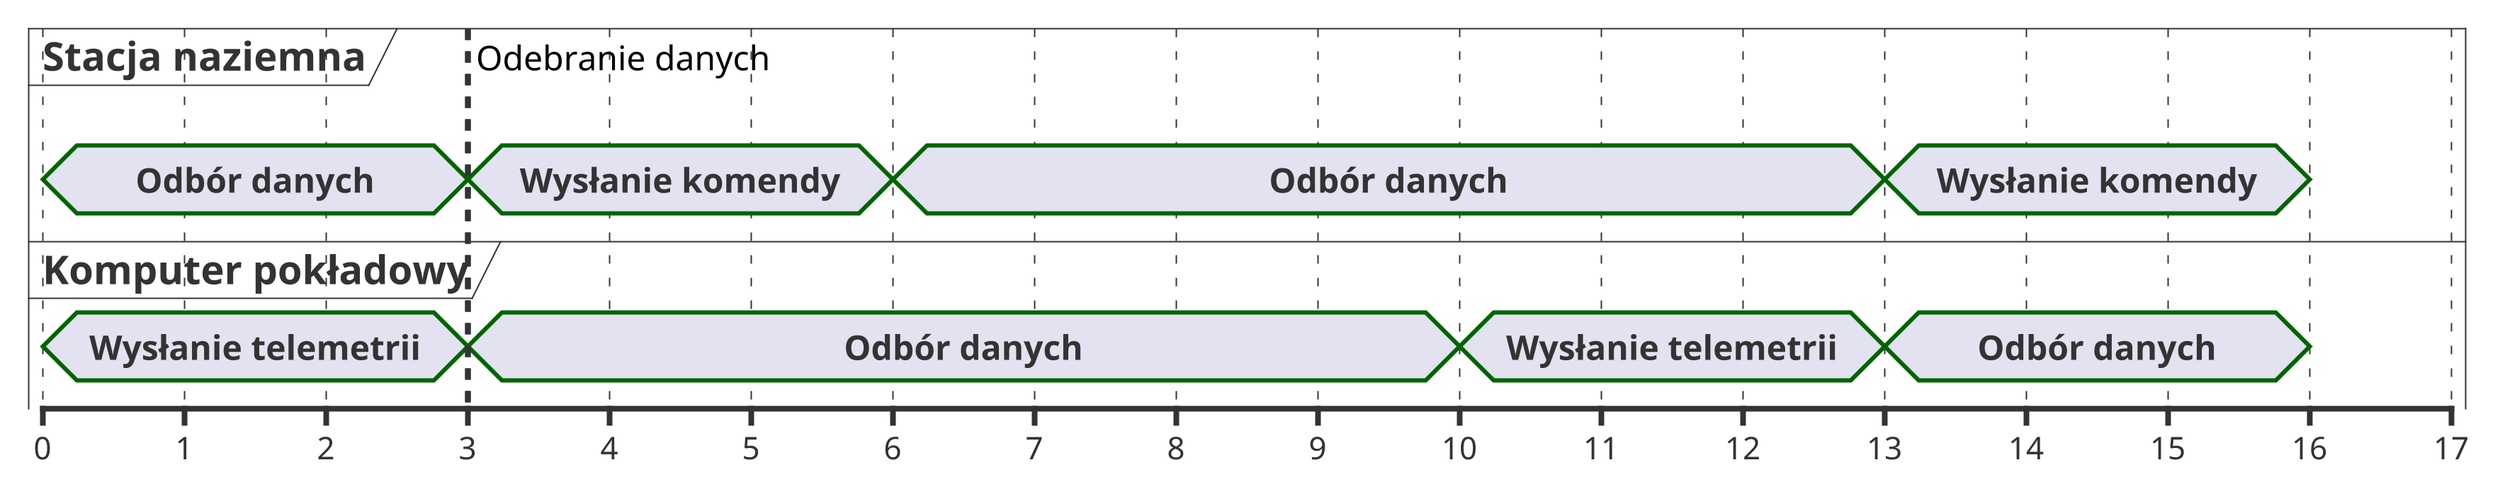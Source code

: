 @startuml
scale 1920 width
scale 1080 height 
scale 1 as 50 pixels

concise "Stacja naziemna" as gs
concise "Komputer pokładowy" as obc

@gs
0 is "Odbór danych"
3 is "Wysłanie komendy"
6 is "Odbór danych"
13 is "Wysłanie komendy"
16 is {hidden}
@obc
0 is "Wysłanie telemetrii"
3 is "Odbór danych"
10 is "Wysłanie telemetrii"
13 is "Odbór danych"
16 is {hidden}

highlight 3 to 3.001 : Odebranie danych
@enduml
